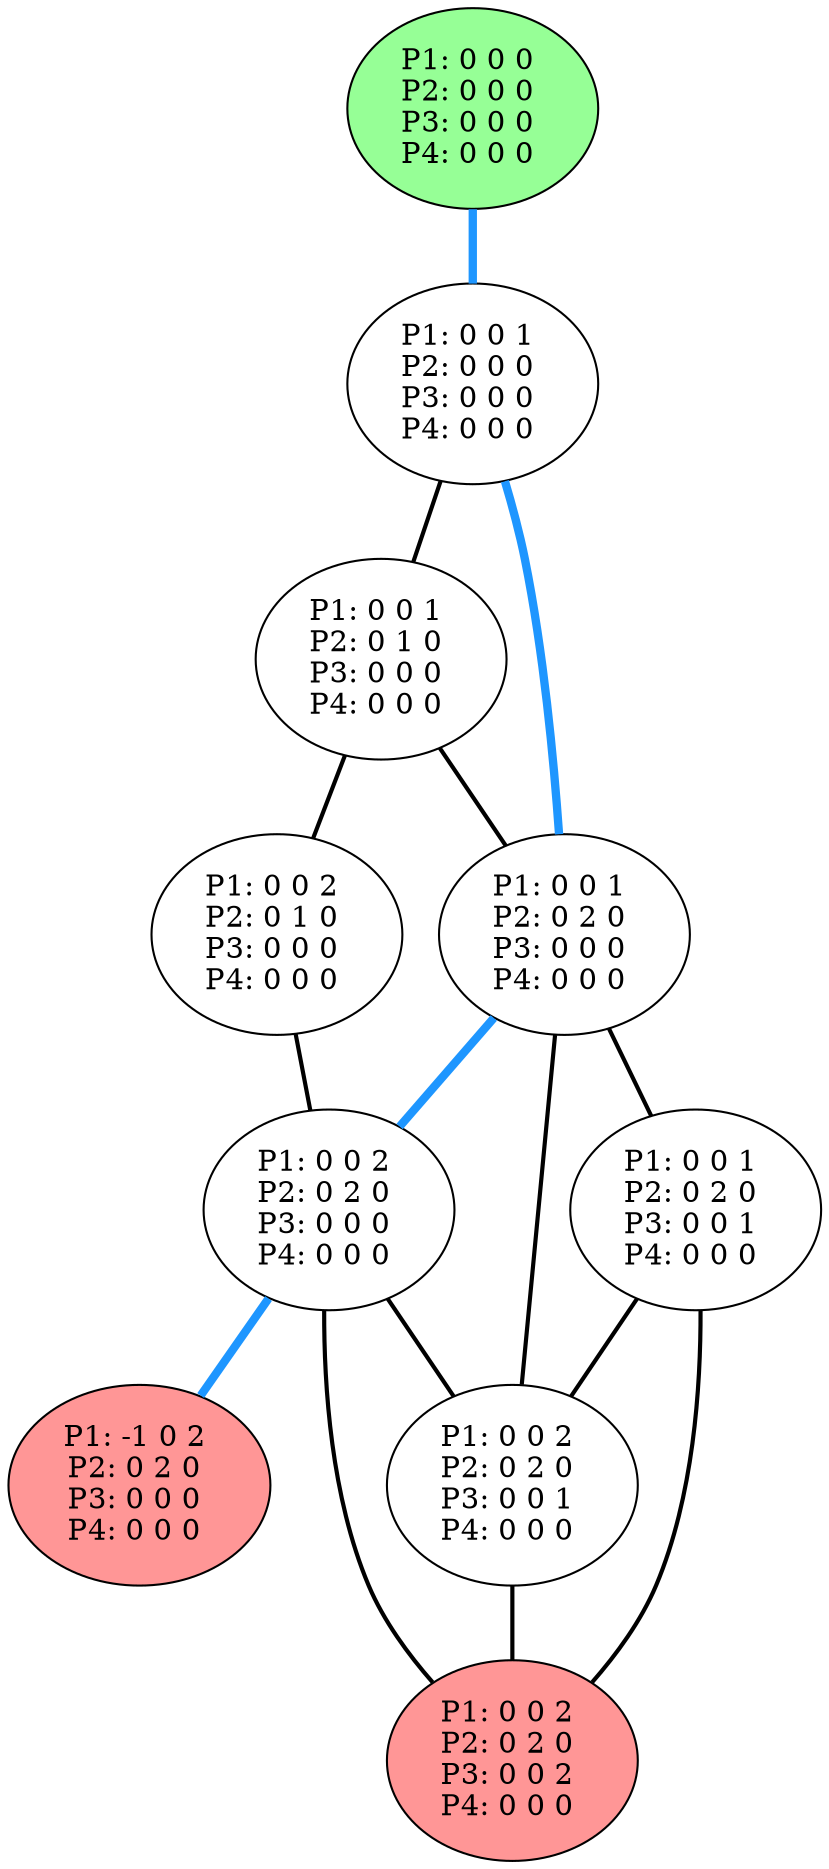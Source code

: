 graph G {
color = "black"
0 [label = "P1: 0 0 0 
P2: 0 0 0 
P3: 0 0 0 
P4: 0 0 0 
",  style="filled", fillcolor = "#96FF96"];
1 [label = "P1: 0 0 1 
P2: 0 0 0 
P3: 0 0 0 
P4: 0 0 0 
"];
2 [label = "P1: 0 0 1 
P2: 0 1 0 
P3: 0 0 0 
P4: 0 0 0 
"];
3 [label = "P1: 0 0 1 
P2: 0 2 0 
P3: 0 0 0 
P4: 0 0 0 
"];
4 [label = "P1: 0 0 2 
P2: 0 1 0 
P3: 0 0 0 
P4: 0 0 0 
"];
5 [label = "P1: 0 0 2 
P2: 0 2 0 
P3: 0 0 0 
P4: 0 0 0 
"];
6 [label = "P1: 0 0 1 
P2: 0 2 0 
P3: 0 0 1 
P4: 0 0 0 
"];
7 [label = "P1: 0 0 2 
P2: 0 2 0 
P3: 0 0 1 
P4: 0 0 0 
"];
8 [label = "P1: -1 0 2 
P2: 0 2 0 
P3: 0 0 0 
P4: 0 0 0 
",  style="filled", fillcolor = "#FF9696"];
9 [label = "P1: 0 0 2 
P2: 0 2 0 
P3: 0 0 2 
P4: 0 0 0 
",  style="filled", fillcolor = "#FF9696"];
edge [style=bold];
0 -- 1 [color="#1E96FF", penwidth=4.0];

1 -- 2 [color=black];
1 -- 3 [color="#1E96FF", penwidth=4.0];

2 -- 4 [color=black];
2 -- 3 [color=black];

3 -- 5 [color="#1E96FF", penwidth=4.0];
3 -- 6 [color=black];
3 -- 7 [color=black];

4 -- 5 [color=black];

5 -- 8 [color="#1E96FF", penwidth=4.0];
5 -- 7 [color=black];
5 -- 9 [color=black];

6 -- 7 [color=black];
6 -- 9 [color=black];

7 -- 9 [color=black];



}
